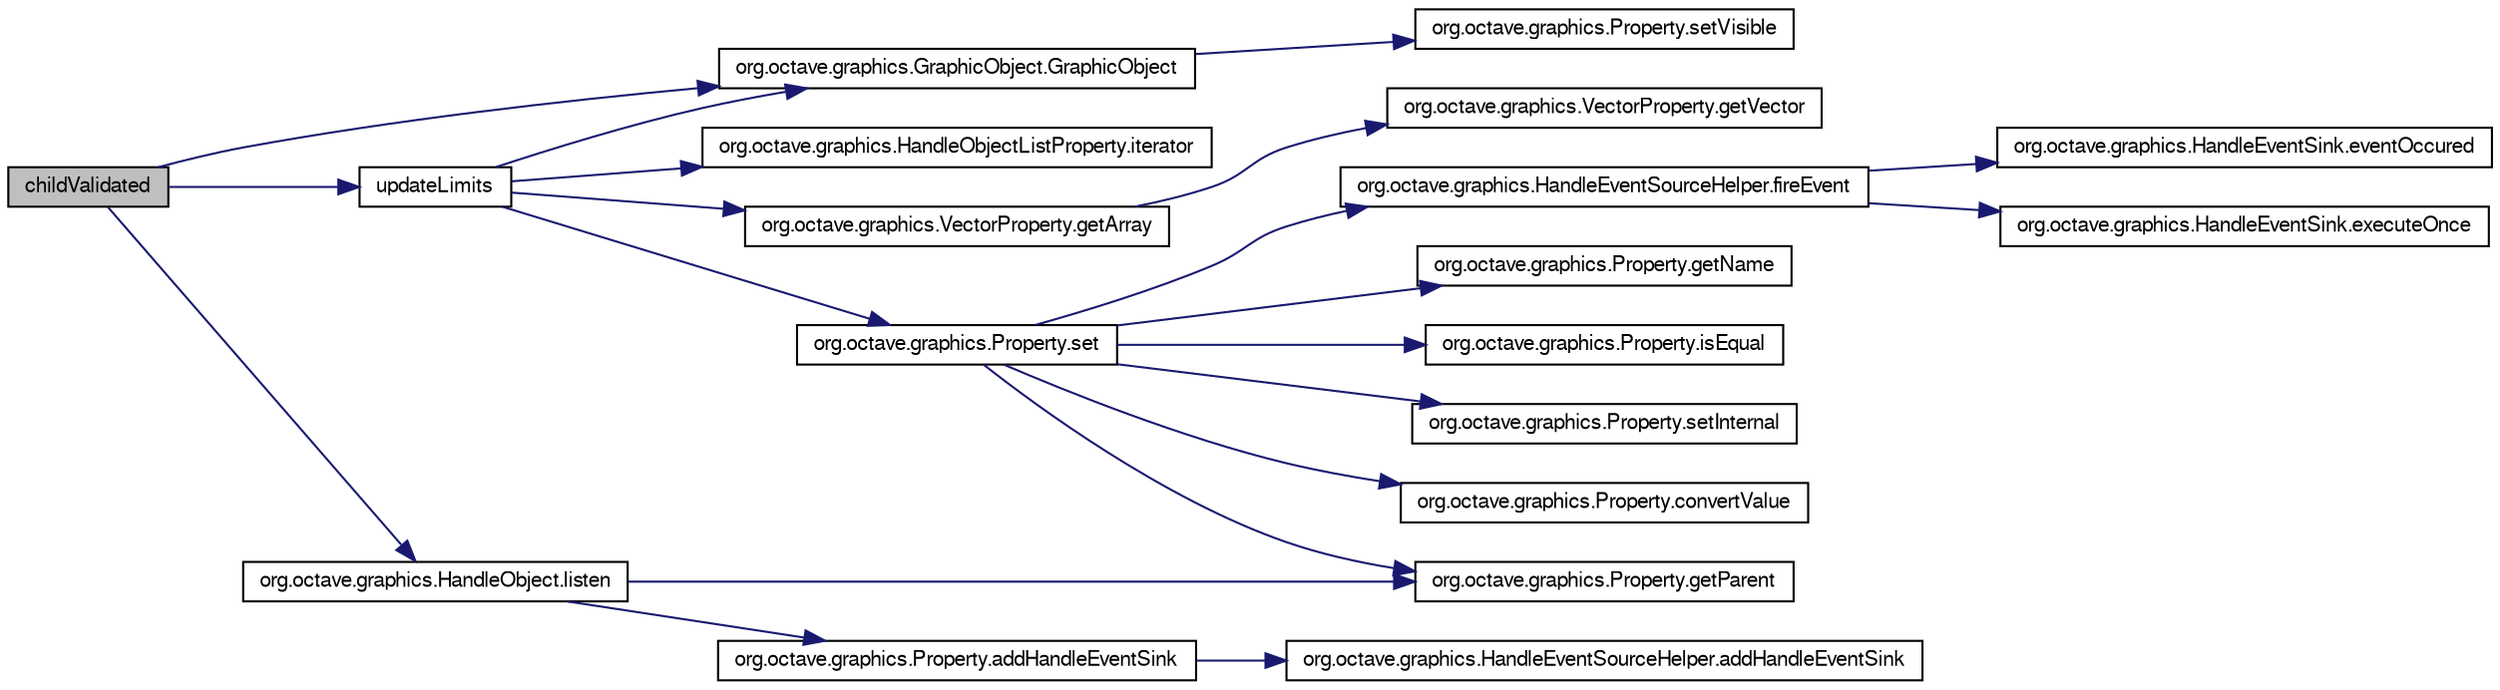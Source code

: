 digraph G
{
  edge [fontname="FreeSans",fontsize="10",labelfontname="FreeSans",labelfontsize="10"];
  node [fontname="FreeSans",fontsize="10",shape=record];
  rankdir="LR";
  Node1 [label="childValidated",height=0.2,width=0.4,color="black", fillcolor="grey75", style="filled" fontcolor="black"];
  Node1 -> Node2 [color="midnightblue",fontsize="10",style="solid",fontname="FreeSans"];
  Node2 [label="org.octave.graphics.GraphicObject.GraphicObject",height=0.2,width=0.4,color="black", fillcolor="white", style="filled",URL="$classorg_1_1octave_1_1graphics_1_1_graphic_object.html#a145ce2f98b58ff8e022f040ec6683039"];
  Node2 -> Node3 [color="midnightblue",fontsize="10",style="solid",fontname="FreeSans"];
  Node3 [label="org.octave.graphics.Property.setVisible",height=0.2,width=0.4,color="black", fillcolor="white", style="filled",URL="$classorg_1_1octave_1_1graphics_1_1_property.html#a8efafab03a5c55c9d74e1f7f2a53f3ff"];
  Node1 -> Node4 [color="midnightblue",fontsize="10",style="solid",fontname="FreeSans"];
  Node4 [label="org.octave.graphics.HandleObject.listen",height=0.2,width=0.4,color="black", fillcolor="white", style="filled",URL="$classorg_1_1octave_1_1graphics_1_1_handle_object.html#afeadfccbc2f3a8165f873c85c47ef024"];
  Node4 -> Node5 [color="midnightblue",fontsize="10",style="solid",fontname="FreeSans"];
  Node5 [label="org.octave.graphics.Property.addHandleEventSink",height=0.2,width=0.4,color="black", fillcolor="white", style="filled",URL="$classorg_1_1octave_1_1graphics_1_1_property.html#a252f90d7b0673a96e0ceb8e1a0d80f91"];
  Node5 -> Node6 [color="midnightblue",fontsize="10",style="solid",fontname="FreeSans"];
  Node6 [label="org.octave.graphics.HandleEventSourceHelper.addHandleEventSink",height=0.2,width=0.4,color="black", fillcolor="white", style="filled",URL="$classorg_1_1octave_1_1graphics_1_1_handle_event_source_helper.html#a252f90d7b0673a96e0ceb8e1a0d80f91"];
  Node4 -> Node7 [color="midnightblue",fontsize="10",style="solid",fontname="FreeSans"];
  Node7 [label="org.octave.graphics.Property.getParent",height=0.2,width=0.4,color="black", fillcolor="white", style="filled",URL="$classorg_1_1octave_1_1graphics_1_1_property.html#a3a86c86371259e59b09618cc300d8236"];
  Node1 -> Node8 [color="midnightblue",fontsize="10",style="solid",fontname="FreeSans"];
  Node8 [label="updateLimits",height=0.2,width=0.4,color="black", fillcolor="white", style="filled",URL="$classorg_1_1octave_1_1graphics_1_1_group_object.html#afa70872b905ca13f20e197021b7e5380"];
  Node8 -> Node9 [color="midnightblue",fontsize="10",style="solid",fontname="FreeSans"];
  Node9 [label="org.octave.graphics.HandleObjectListProperty.iterator",height=0.2,width=0.4,color="black", fillcolor="white", style="filled",URL="$classorg_1_1octave_1_1graphics_1_1_handle_object_list_property.html#ab93723cfb646268e7e5a0d824c0e0c25"];
  Node8 -> Node2 [color="midnightblue",fontsize="10",style="solid",fontname="FreeSans"];
  Node8 -> Node10 [color="midnightblue",fontsize="10",style="solid",fontname="FreeSans"];
  Node10 [label="org.octave.graphics.VectorProperty.getArray",height=0.2,width=0.4,color="black", fillcolor="white", style="filled",URL="$classorg_1_1octave_1_1graphics_1_1_vector_property.html#ac9573ab949db7e86c1b0bd502d50e9f1"];
  Node10 -> Node11 [color="midnightblue",fontsize="10",style="solid",fontname="FreeSans"];
  Node11 [label="org.octave.graphics.VectorProperty.getVector",height=0.2,width=0.4,color="black", fillcolor="white", style="filled",URL="$classorg_1_1octave_1_1graphics_1_1_vector_property.html#a4ee8a1258ab4c3158a01e1442835be2a"];
  Node8 -> Node12 [color="midnightblue",fontsize="10",style="solid",fontname="FreeSans"];
  Node12 [label="org.octave.graphics.Property.set",height=0.2,width=0.4,color="black", fillcolor="white", style="filled",URL="$classorg_1_1octave_1_1graphics_1_1_property.html#afa1a5457d4b402c51eb58b213de1065f"];
  Node12 -> Node13 [color="midnightblue",fontsize="10",style="solid",fontname="FreeSans"];
  Node13 [label="org.octave.graphics.Property.convertValue",height=0.2,width=0.4,color="black", fillcolor="white", style="filled",URL="$classorg_1_1octave_1_1graphics_1_1_property.html#a0cf42e0d902221b9bc1468664b67af61"];
  Node12 -> Node14 [color="midnightblue",fontsize="10",style="solid",fontname="FreeSans"];
  Node14 [label="org.octave.graphics.HandleEventSourceHelper.fireEvent",height=0.2,width=0.4,color="black", fillcolor="white", style="filled",URL="$classorg_1_1octave_1_1graphics_1_1_handle_event_source_helper.html#a5796b678f5ec69c49edfb0433a55fcdd"];
  Node14 -> Node15 [color="midnightblue",fontsize="10",style="solid",fontname="FreeSans"];
  Node15 [label="org.octave.graphics.HandleEventSink.eventOccured",height=0.2,width=0.4,color="black", fillcolor="white", style="filled",URL="$interfaceorg_1_1octave_1_1graphics_1_1_handle_event_sink.html#af57803a1a5423527ed510fa8f99837d3"];
  Node14 -> Node16 [color="midnightblue",fontsize="10",style="solid",fontname="FreeSans"];
  Node16 [label="org.octave.graphics.HandleEventSink.executeOnce",height=0.2,width=0.4,color="black", fillcolor="white", style="filled",URL="$interfaceorg_1_1octave_1_1graphics_1_1_handle_event_sink.html#a8e7a2e3153e7c94f6129087e2a6a62b5"];
  Node12 -> Node17 [color="midnightblue",fontsize="10",style="solid",fontname="FreeSans"];
  Node17 [label="org.octave.graphics.Property.getName",height=0.2,width=0.4,color="black", fillcolor="white", style="filled",URL="$classorg_1_1octave_1_1graphics_1_1_property.html#a78ee178b6a73658d65ca60da4d1e6683"];
  Node12 -> Node7 [color="midnightblue",fontsize="10",style="solid",fontname="FreeSans"];
  Node12 -> Node18 [color="midnightblue",fontsize="10",style="solid",fontname="FreeSans"];
  Node18 [label="org.octave.graphics.Property.isEqual",height=0.2,width=0.4,color="black", fillcolor="white", style="filled",URL="$classorg_1_1octave_1_1graphics_1_1_property.html#a0e57b9692f447d896661e3be6198389d"];
  Node12 -> Node19 [color="midnightblue",fontsize="10",style="solid",fontname="FreeSans"];
  Node19 [label="org.octave.graphics.Property.setInternal",height=0.2,width=0.4,color="black", fillcolor="white", style="filled",URL="$classorg_1_1octave_1_1graphics_1_1_property.html#a571fa56bb076982d2bdb9f6a4e670434"];
}
